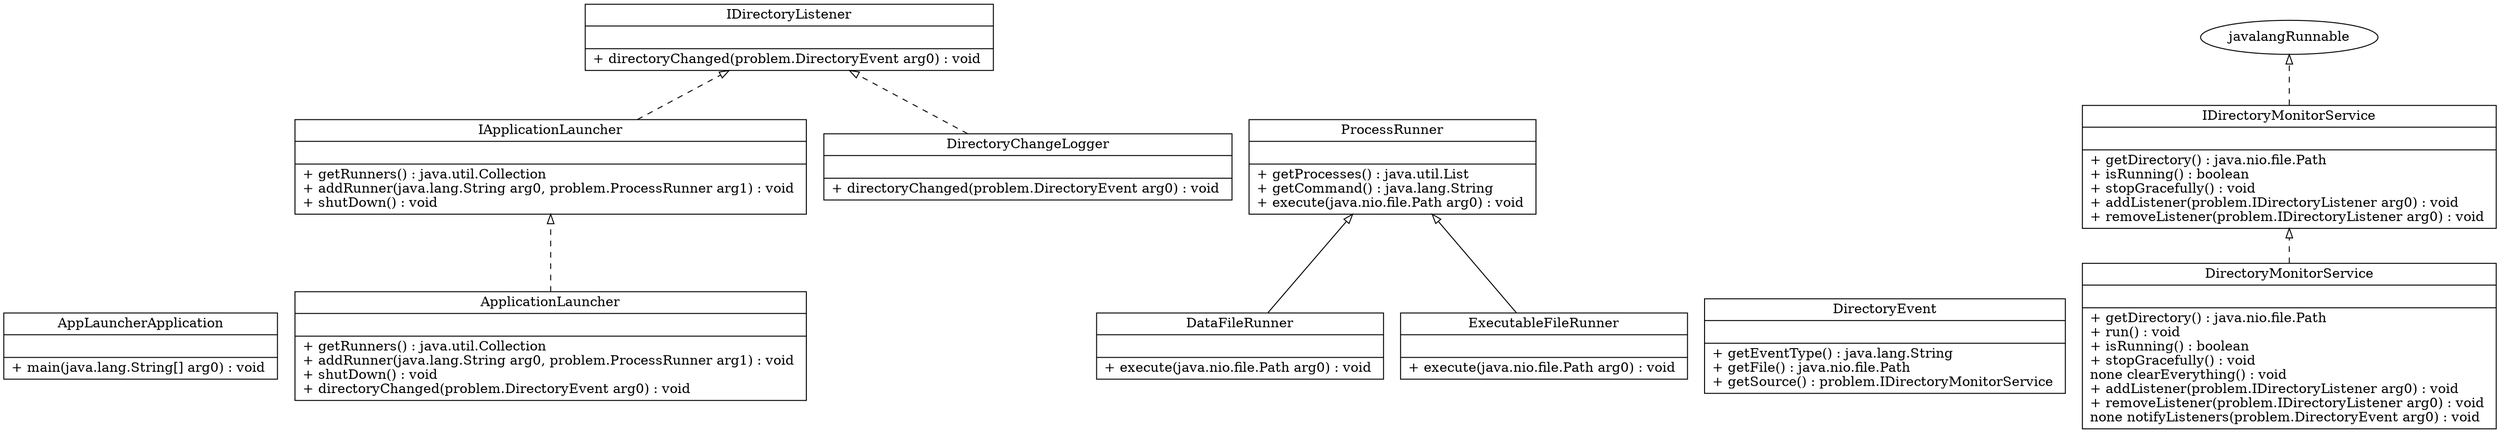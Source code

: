 digraph G {  rankdir=BT; 
 	problemAppLauncherApplication [ 
		shape = "record",
		label = 
			"{ AppLauncherApplication|\l| 
 			+ main(java.lang.String[] arg0) : void \l
			}" 
	]; 
	problemApplicationLauncher [ 
		shape = "record",
		label = 
			"{ ApplicationLauncher|\l| 
 			+ getRunners() : java.util.Collection \l
			+ addRunner(java.lang.String arg0, problem.ProcessRunner arg1) : void \l
			+ shutDown() : void \l
			+ directoryChanged(problem.DirectoryEvent arg0) : void \l
			}" 
	]; 
	problemDataFileRunner [ 
		shape = "record",
		label = 
			"{ DataFileRunner|\l| 
 			+ execute(java.nio.file.Path arg0) : void \l
			}" 
	]; 
	problemDirectoryChangeLogger [ 
		shape = "record",
		label = 
			"{ DirectoryChangeLogger|\l| 
 			+ directoryChanged(problem.DirectoryEvent arg0) : void \l
			}" 
	]; 
	problemDirectoryEvent [ 
		shape = "record",
		label = 
			"{ DirectoryEvent|\l| 
 			+ getEventType() : java.lang.String \l
			+ getFile() : java.nio.file.Path \l
			+ getSource() : problem.IDirectoryMonitorService \l
			}" 
	]; 
	problemDirectoryMonitorService [ 
		shape = "record",
		label = 
			"{ DirectoryMonitorService|\l| 
 			+ getDirectory() : java.nio.file.Path \l
			+ run() : void \l
			+ isRunning() : boolean \l
			+ stopGracefully() : void \l
			none clearEverything() : void \l
			+ addListener(problem.IDirectoryListener arg0) : void \l
			+ removeListener(problem.IDirectoryListener arg0) : void \l
			none notifyListeners(problem.DirectoryEvent arg0) : void \l
			}" 
	]; 
	problemExecutableFileRunner [ 
		shape = "record",
		label = 
			"{ ExecutableFileRunner|\l| 
 			+ execute(java.nio.file.Path arg0) : void \l
			}" 
	]; 
	problemIApplicationLauncher [ 
		shape = "record",
		label = 
			"{ IApplicationLauncher|\l| 
 			+ getRunners() : java.util.Collection \l
			+ addRunner(java.lang.String arg0, problem.ProcessRunner arg1) : void \l
			+ shutDown() : void \l
			}" 
	]; 
	problemIDirectoryListener [ 
		shape = "record",
		label = 
			"{ IDirectoryListener|\l| 
 			+ directoryChanged(problem.DirectoryEvent arg0) : void \l
			}" 
	]; 
	problemIDirectoryMonitorService [ 
		shape = "record",
		label = 
			"{ IDirectoryMonitorService|\l| 
 			+ getDirectory() : java.nio.file.Path \l
			+ isRunning() : boolean \l
			+ stopGracefully() : void \l
			+ addListener(problem.IDirectoryListener arg0) : void \l
			+ removeListener(problem.IDirectoryListener arg0) : void \l
			}" 
	]; 
	problemProcessRunner [ 
		shape = "record",
		label = 
			"{ ProcessRunner|\l| 
 			+ getProcesses() : java.util.List \l
			+ getCommand() : java.lang.String \l
			+ execute(java.nio.file.Path arg0) : void \l
			}" 
	]; 
	problemApplicationLauncher -> problemIApplicationLauncher
		[arrowhead="onormal", style="dashed"];
	problemDataFileRunner -> problemProcessRunner
		[arrowhead="onormal"];
	problemDirectoryChangeLogger -> problemIDirectoryListener
		[arrowhead="onormal", style="dashed"];
	problemDirectoryMonitorService -> problemIDirectoryMonitorService
		[arrowhead="onormal", style="dashed"];
	problemExecutableFileRunner -> problemProcessRunner
		[arrowhead="onormal"];
	problemIApplicationLauncher -> problemIDirectoryListener
		[arrowhead="onormal", style="dashed"];
	problemIDirectoryMonitorService -> javalangRunnable
		[arrowhead="onormal", style="dashed"];

}